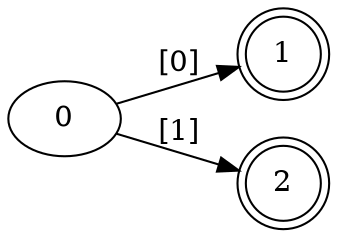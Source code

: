 digraph DFA {
rankdir = LR
1 [shape = doublecircle]
2 [shape = doublecircle]
0 -> 1 [label="[0]"]
0 -> 2 [label="[1]"]
}

